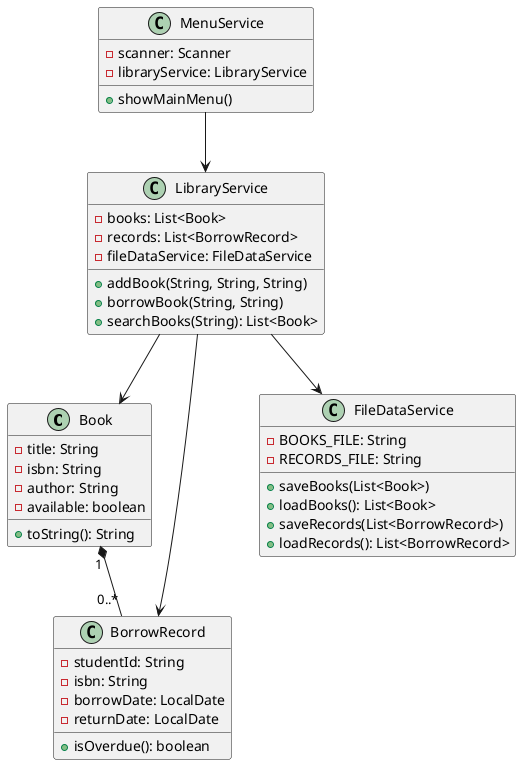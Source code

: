 ```plantuml
@startuml
class Book {
  -title: String
  -isbn: String
  -author: String
  -available: boolean
  +toString(): String
}

class BorrowRecord {
  -studentId: String
  -isbn: String
  -borrowDate: LocalDate
  -returnDate: LocalDate
  +isOverdue(): boolean
}

class FileDataService {
  -BOOKS_FILE: String
  -RECORDS_FILE: String
  +saveBooks(List<Book>)
  +loadBooks(): List<Book>
  +saveRecords(List<BorrowRecord>)
  +loadRecords(): List<BorrowRecord>
}

class LibraryService {
  -books: List<Book>
  -records: List<BorrowRecord>
  -fileDataService: FileDataService
  +addBook(String, String, String)
  +borrowBook(String, String)
  +searchBooks(String): List<Book>
}

class MenuService {
  -scanner: Scanner
  -libraryService: LibraryService
  +showMainMenu()
}

Book "1" *-- "0..*" BorrowRecord
LibraryService --> FileDataService
LibraryService --> Book
LibraryService --> BorrowRecord
MenuService --> LibraryService
@enduml
```